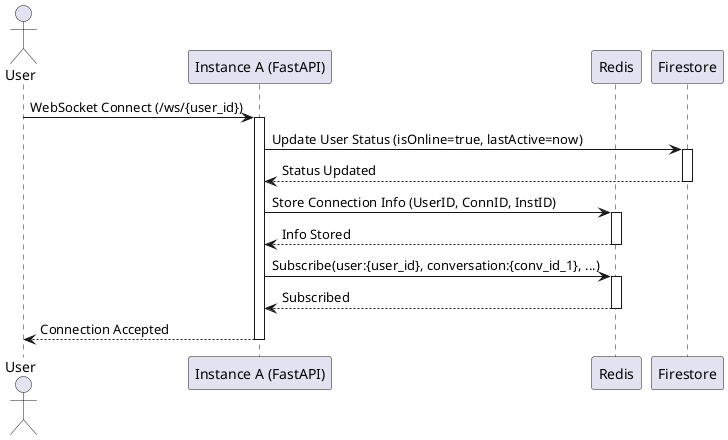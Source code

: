 @startuml WebSocket Connection
actor User
participant "Instance A (FastAPI)" as InstA
participant "Redis" as Redis
participant "Firestore" as FS

User -> InstA : WebSocket Connect (/ws/{user_id})
activate InstA
InstA -> FS : Update User Status (isOnline=true, lastActive=now)
activate FS
FS --> InstA : Status Updated
deactivate FS
InstA -> Redis : Store Connection Info (UserID, ConnID, InstID)
activate Redis
Redis --> InstA : Info Stored
deactivate Redis
InstA -> Redis : Subscribe(user:{user_id}, conversation:{conv_id_1}, ...)
activate Redis
Redis --> InstA : Subscribed
deactivate Redis
InstA --> User : Connection Accepted
deactivate InstA

@enduml